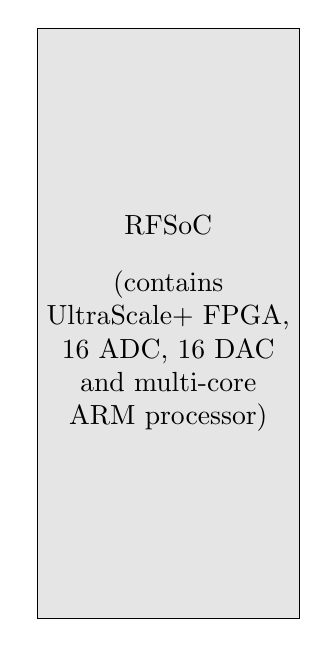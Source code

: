 ﻿\usetikzlibrary{arrows.meta}
\begin{tikzpicture}
\node[draw,align=center,minimum width=3cm,minimum height=7.5cm,fill=black!10] at (4.75,-3) {RFSoC\\[2ex](contains\\UltraScale+ FPGA,\\ 16 ADC, 16 DAC\\ and multi-core\\ ARM processor)};
\end{tikzpicture}
